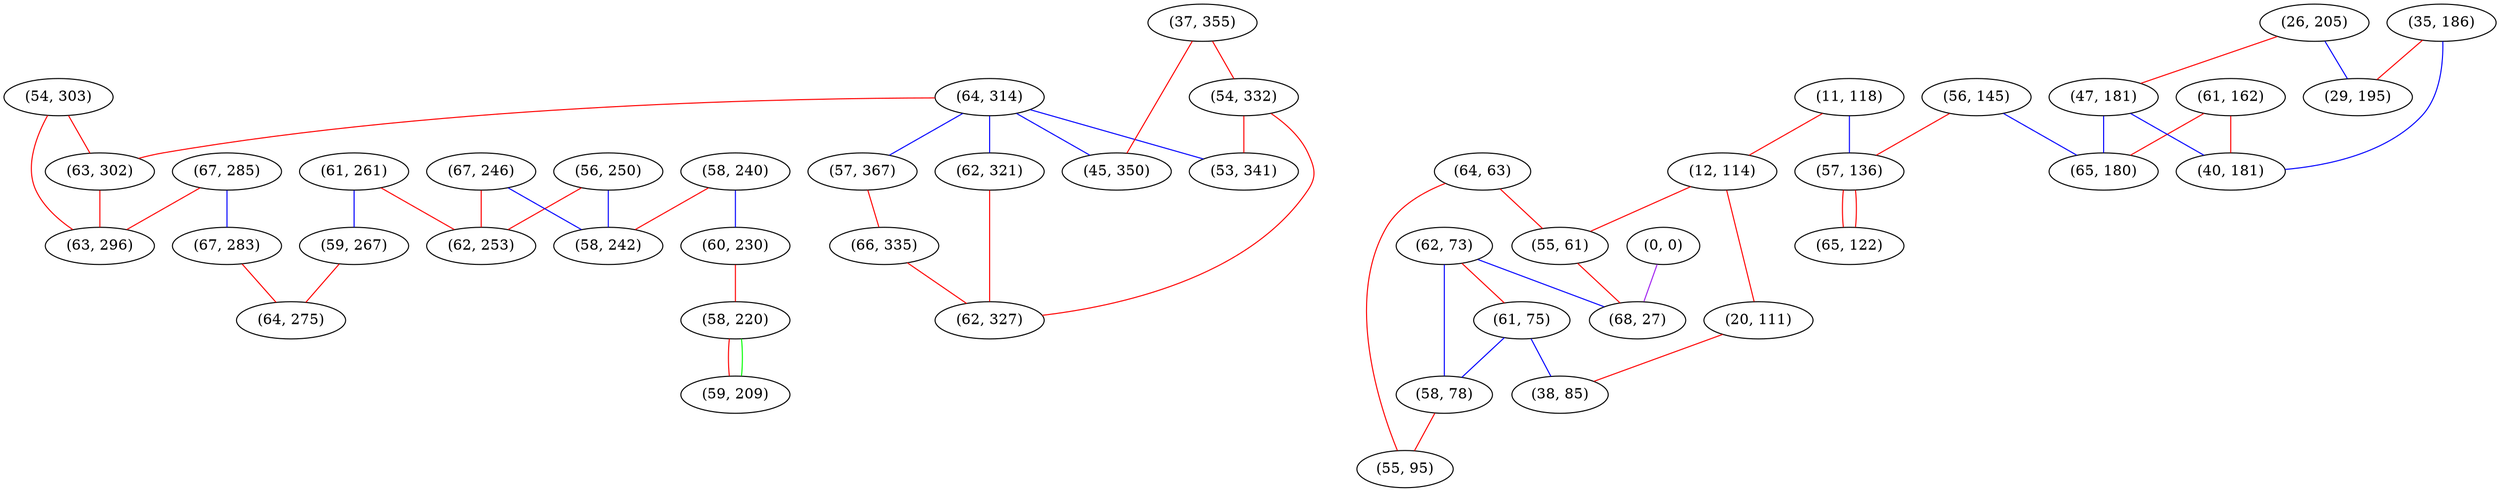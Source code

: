graph "" {
"(54, 303)";
"(64, 314)";
"(62, 73)";
"(56, 250)";
"(11, 118)";
"(61, 162)";
"(64, 63)";
"(58, 240)";
"(26, 205)";
"(61, 75)";
"(35, 186)";
"(62, 321)";
"(56, 145)";
"(63, 302)";
"(47, 181)";
"(61, 261)";
"(12, 114)";
"(59, 267)";
"(57, 367)";
"(57, 136)";
"(37, 355)";
"(60, 230)";
"(65, 180)";
"(0, 0)";
"(67, 246)";
"(54, 332)";
"(55, 61)";
"(40, 181)";
"(68, 27)";
"(66, 335)";
"(62, 253)";
"(58, 242)";
"(20, 111)";
"(62, 327)";
"(53, 341)";
"(67, 285)";
"(58, 78)";
"(63, 296)";
"(55, 95)";
"(65, 122)";
"(58, 220)";
"(38, 85)";
"(67, 283)";
"(59, 209)";
"(29, 195)";
"(45, 350)";
"(64, 275)";
"(54, 303)" -- "(63, 302)"  [color=red, key=0, weight=1];
"(54, 303)" -- "(63, 296)"  [color=red, key=0, weight=1];
"(64, 314)" -- "(45, 350)"  [color=blue, key=0, weight=3];
"(64, 314)" -- "(62, 321)"  [color=blue, key=0, weight=3];
"(64, 314)" -- "(63, 302)"  [color=red, key=0, weight=1];
"(64, 314)" -- "(53, 341)"  [color=blue, key=0, weight=3];
"(64, 314)" -- "(57, 367)"  [color=blue, key=0, weight=3];
"(62, 73)" -- "(58, 78)"  [color=blue, key=0, weight=3];
"(62, 73)" -- "(68, 27)"  [color=blue, key=0, weight=3];
"(62, 73)" -- "(61, 75)"  [color=red, key=0, weight=1];
"(56, 250)" -- "(62, 253)"  [color=red, key=0, weight=1];
"(56, 250)" -- "(58, 242)"  [color=blue, key=0, weight=3];
"(11, 118)" -- "(12, 114)"  [color=red, key=0, weight=1];
"(11, 118)" -- "(57, 136)"  [color=blue, key=0, weight=3];
"(61, 162)" -- "(40, 181)"  [color=red, key=0, weight=1];
"(61, 162)" -- "(65, 180)"  [color=red, key=0, weight=1];
"(64, 63)" -- "(55, 61)"  [color=red, key=0, weight=1];
"(64, 63)" -- "(55, 95)"  [color=red, key=0, weight=1];
"(58, 240)" -- "(60, 230)"  [color=blue, key=0, weight=3];
"(58, 240)" -- "(58, 242)"  [color=red, key=0, weight=1];
"(26, 205)" -- "(47, 181)"  [color=red, key=0, weight=1];
"(26, 205)" -- "(29, 195)"  [color=blue, key=0, weight=3];
"(61, 75)" -- "(58, 78)"  [color=blue, key=0, weight=3];
"(61, 75)" -- "(38, 85)"  [color=blue, key=0, weight=3];
"(35, 186)" -- "(40, 181)"  [color=blue, key=0, weight=3];
"(35, 186)" -- "(29, 195)"  [color=red, key=0, weight=1];
"(62, 321)" -- "(62, 327)"  [color=red, key=0, weight=1];
"(56, 145)" -- "(57, 136)"  [color=red, key=0, weight=1];
"(56, 145)" -- "(65, 180)"  [color=blue, key=0, weight=3];
"(63, 302)" -- "(63, 296)"  [color=red, key=0, weight=1];
"(47, 181)" -- "(40, 181)"  [color=blue, key=0, weight=3];
"(47, 181)" -- "(65, 180)"  [color=blue, key=0, weight=3];
"(61, 261)" -- "(59, 267)"  [color=blue, key=0, weight=3];
"(61, 261)" -- "(62, 253)"  [color=red, key=0, weight=1];
"(12, 114)" -- "(20, 111)"  [color=red, key=0, weight=1];
"(12, 114)" -- "(55, 61)"  [color=red, key=0, weight=1];
"(59, 267)" -- "(64, 275)"  [color=red, key=0, weight=1];
"(57, 367)" -- "(66, 335)"  [color=red, key=0, weight=1];
"(57, 136)" -- "(65, 122)"  [color=red, key=0, weight=1];
"(57, 136)" -- "(65, 122)"  [color=red, key=1, weight=1];
"(37, 355)" -- "(45, 350)"  [color=red, key=0, weight=1];
"(37, 355)" -- "(54, 332)"  [color=red, key=0, weight=1];
"(60, 230)" -- "(58, 220)"  [color=red, key=0, weight=1];
"(0, 0)" -- "(68, 27)"  [color=purple, key=0, weight=4];
"(67, 246)" -- "(62, 253)"  [color=red, key=0, weight=1];
"(67, 246)" -- "(58, 242)"  [color=blue, key=0, weight=3];
"(54, 332)" -- "(62, 327)"  [color=red, key=0, weight=1];
"(54, 332)" -- "(53, 341)"  [color=red, key=0, weight=1];
"(55, 61)" -- "(68, 27)"  [color=red, key=0, weight=1];
"(66, 335)" -- "(62, 327)"  [color=red, key=0, weight=1];
"(20, 111)" -- "(38, 85)"  [color=red, key=0, weight=1];
"(67, 285)" -- "(63, 296)"  [color=red, key=0, weight=1];
"(67, 285)" -- "(67, 283)"  [color=blue, key=0, weight=3];
"(58, 78)" -- "(55, 95)"  [color=red, key=0, weight=1];
"(58, 220)" -- "(59, 209)"  [color=red, key=0, weight=1];
"(58, 220)" -- "(59, 209)"  [color=green, key=1, weight=2];
"(67, 283)" -- "(64, 275)"  [color=red, key=0, weight=1];
}
